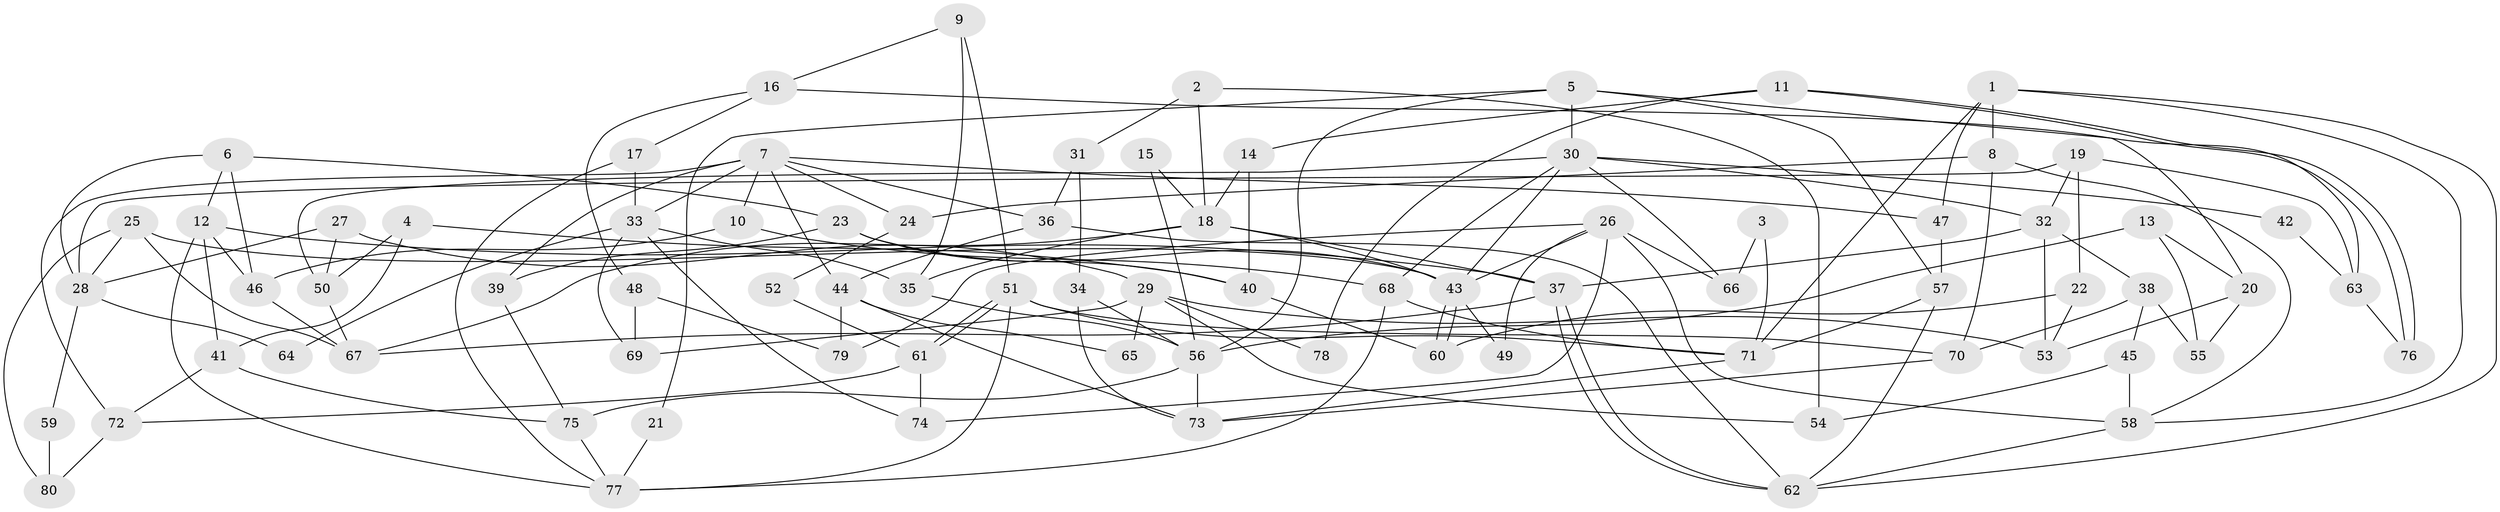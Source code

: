 // coarse degree distribution, {8: 0.0625, 3: 0.25, 5: 0.1875, 7: 0.15625, 10: 0.03125, 4: 0.09375, 6: 0.09375, 11: 0.03125, 9: 0.0625, 2: 0.03125}
// Generated by graph-tools (version 1.1) at 2025/37/03/04/25 23:37:02]
// undirected, 80 vertices, 160 edges
graph export_dot {
  node [color=gray90,style=filled];
  1;
  2;
  3;
  4;
  5;
  6;
  7;
  8;
  9;
  10;
  11;
  12;
  13;
  14;
  15;
  16;
  17;
  18;
  19;
  20;
  21;
  22;
  23;
  24;
  25;
  26;
  27;
  28;
  29;
  30;
  31;
  32;
  33;
  34;
  35;
  36;
  37;
  38;
  39;
  40;
  41;
  42;
  43;
  44;
  45;
  46;
  47;
  48;
  49;
  50;
  51;
  52;
  53;
  54;
  55;
  56;
  57;
  58;
  59;
  60;
  61;
  62;
  63;
  64;
  65;
  66;
  67;
  68;
  69;
  70;
  71;
  72;
  73;
  74;
  75;
  76;
  77;
  78;
  79;
  80;
  1 -- 62;
  1 -- 47;
  1 -- 8;
  1 -- 58;
  1 -- 71;
  2 -- 31;
  2 -- 18;
  2 -- 54;
  3 -- 66;
  3 -- 71;
  4 -- 41;
  4 -- 40;
  4 -- 50;
  5 -- 30;
  5 -- 57;
  5 -- 20;
  5 -- 21;
  5 -- 56;
  6 -- 12;
  6 -- 23;
  6 -- 28;
  6 -- 46;
  7 -- 36;
  7 -- 10;
  7 -- 24;
  7 -- 33;
  7 -- 39;
  7 -- 44;
  7 -- 47;
  7 -- 72;
  8 -- 58;
  8 -- 24;
  8 -- 70;
  9 -- 51;
  9 -- 35;
  9 -- 16;
  10 -- 68;
  10 -- 46;
  11 -- 14;
  11 -- 76;
  11 -- 76;
  11 -- 78;
  12 -- 46;
  12 -- 37;
  12 -- 41;
  12 -- 77;
  13 -- 55;
  13 -- 56;
  13 -- 20;
  14 -- 40;
  14 -- 18;
  15 -- 18;
  15 -- 56;
  16 -- 17;
  16 -- 48;
  16 -- 63;
  17 -- 77;
  17 -- 33;
  18 -- 67;
  18 -- 37;
  18 -- 35;
  18 -- 43;
  19 -- 28;
  19 -- 32;
  19 -- 22;
  19 -- 63;
  20 -- 53;
  20 -- 55;
  21 -- 77;
  22 -- 53;
  22 -- 60;
  23 -- 43;
  23 -- 39;
  23 -- 40;
  24 -- 52;
  25 -- 28;
  25 -- 43;
  25 -- 67;
  25 -- 80;
  26 -- 43;
  26 -- 79;
  26 -- 49;
  26 -- 58;
  26 -- 66;
  26 -- 74;
  27 -- 50;
  27 -- 29;
  27 -- 28;
  28 -- 59;
  28 -- 64;
  29 -- 54;
  29 -- 53;
  29 -- 65;
  29 -- 69;
  29 -- 78;
  30 -- 68;
  30 -- 43;
  30 -- 32;
  30 -- 42;
  30 -- 50;
  30 -- 66;
  31 -- 36;
  31 -- 34;
  32 -- 37;
  32 -- 38;
  32 -- 53;
  33 -- 35;
  33 -- 64;
  33 -- 69;
  33 -- 74;
  34 -- 73;
  34 -- 56;
  35 -- 56;
  36 -- 62;
  36 -- 44;
  37 -- 67;
  37 -- 62;
  37 -- 62;
  38 -- 70;
  38 -- 45;
  38 -- 55;
  39 -- 75;
  40 -- 60;
  41 -- 72;
  41 -- 75;
  42 -- 63;
  43 -- 60;
  43 -- 60;
  43 -- 49;
  44 -- 73;
  44 -- 65;
  44 -- 79;
  45 -- 58;
  45 -- 54;
  46 -- 67;
  47 -- 57;
  48 -- 69;
  48 -- 79;
  50 -- 67;
  51 -- 61;
  51 -- 61;
  51 -- 70;
  51 -- 71;
  51 -- 77;
  52 -- 61;
  56 -- 75;
  56 -- 73;
  57 -- 62;
  57 -- 71;
  58 -- 62;
  59 -- 80;
  61 -- 74;
  61 -- 72;
  63 -- 76;
  68 -- 71;
  68 -- 77;
  70 -- 73;
  71 -- 73;
  72 -- 80;
  75 -- 77;
}
